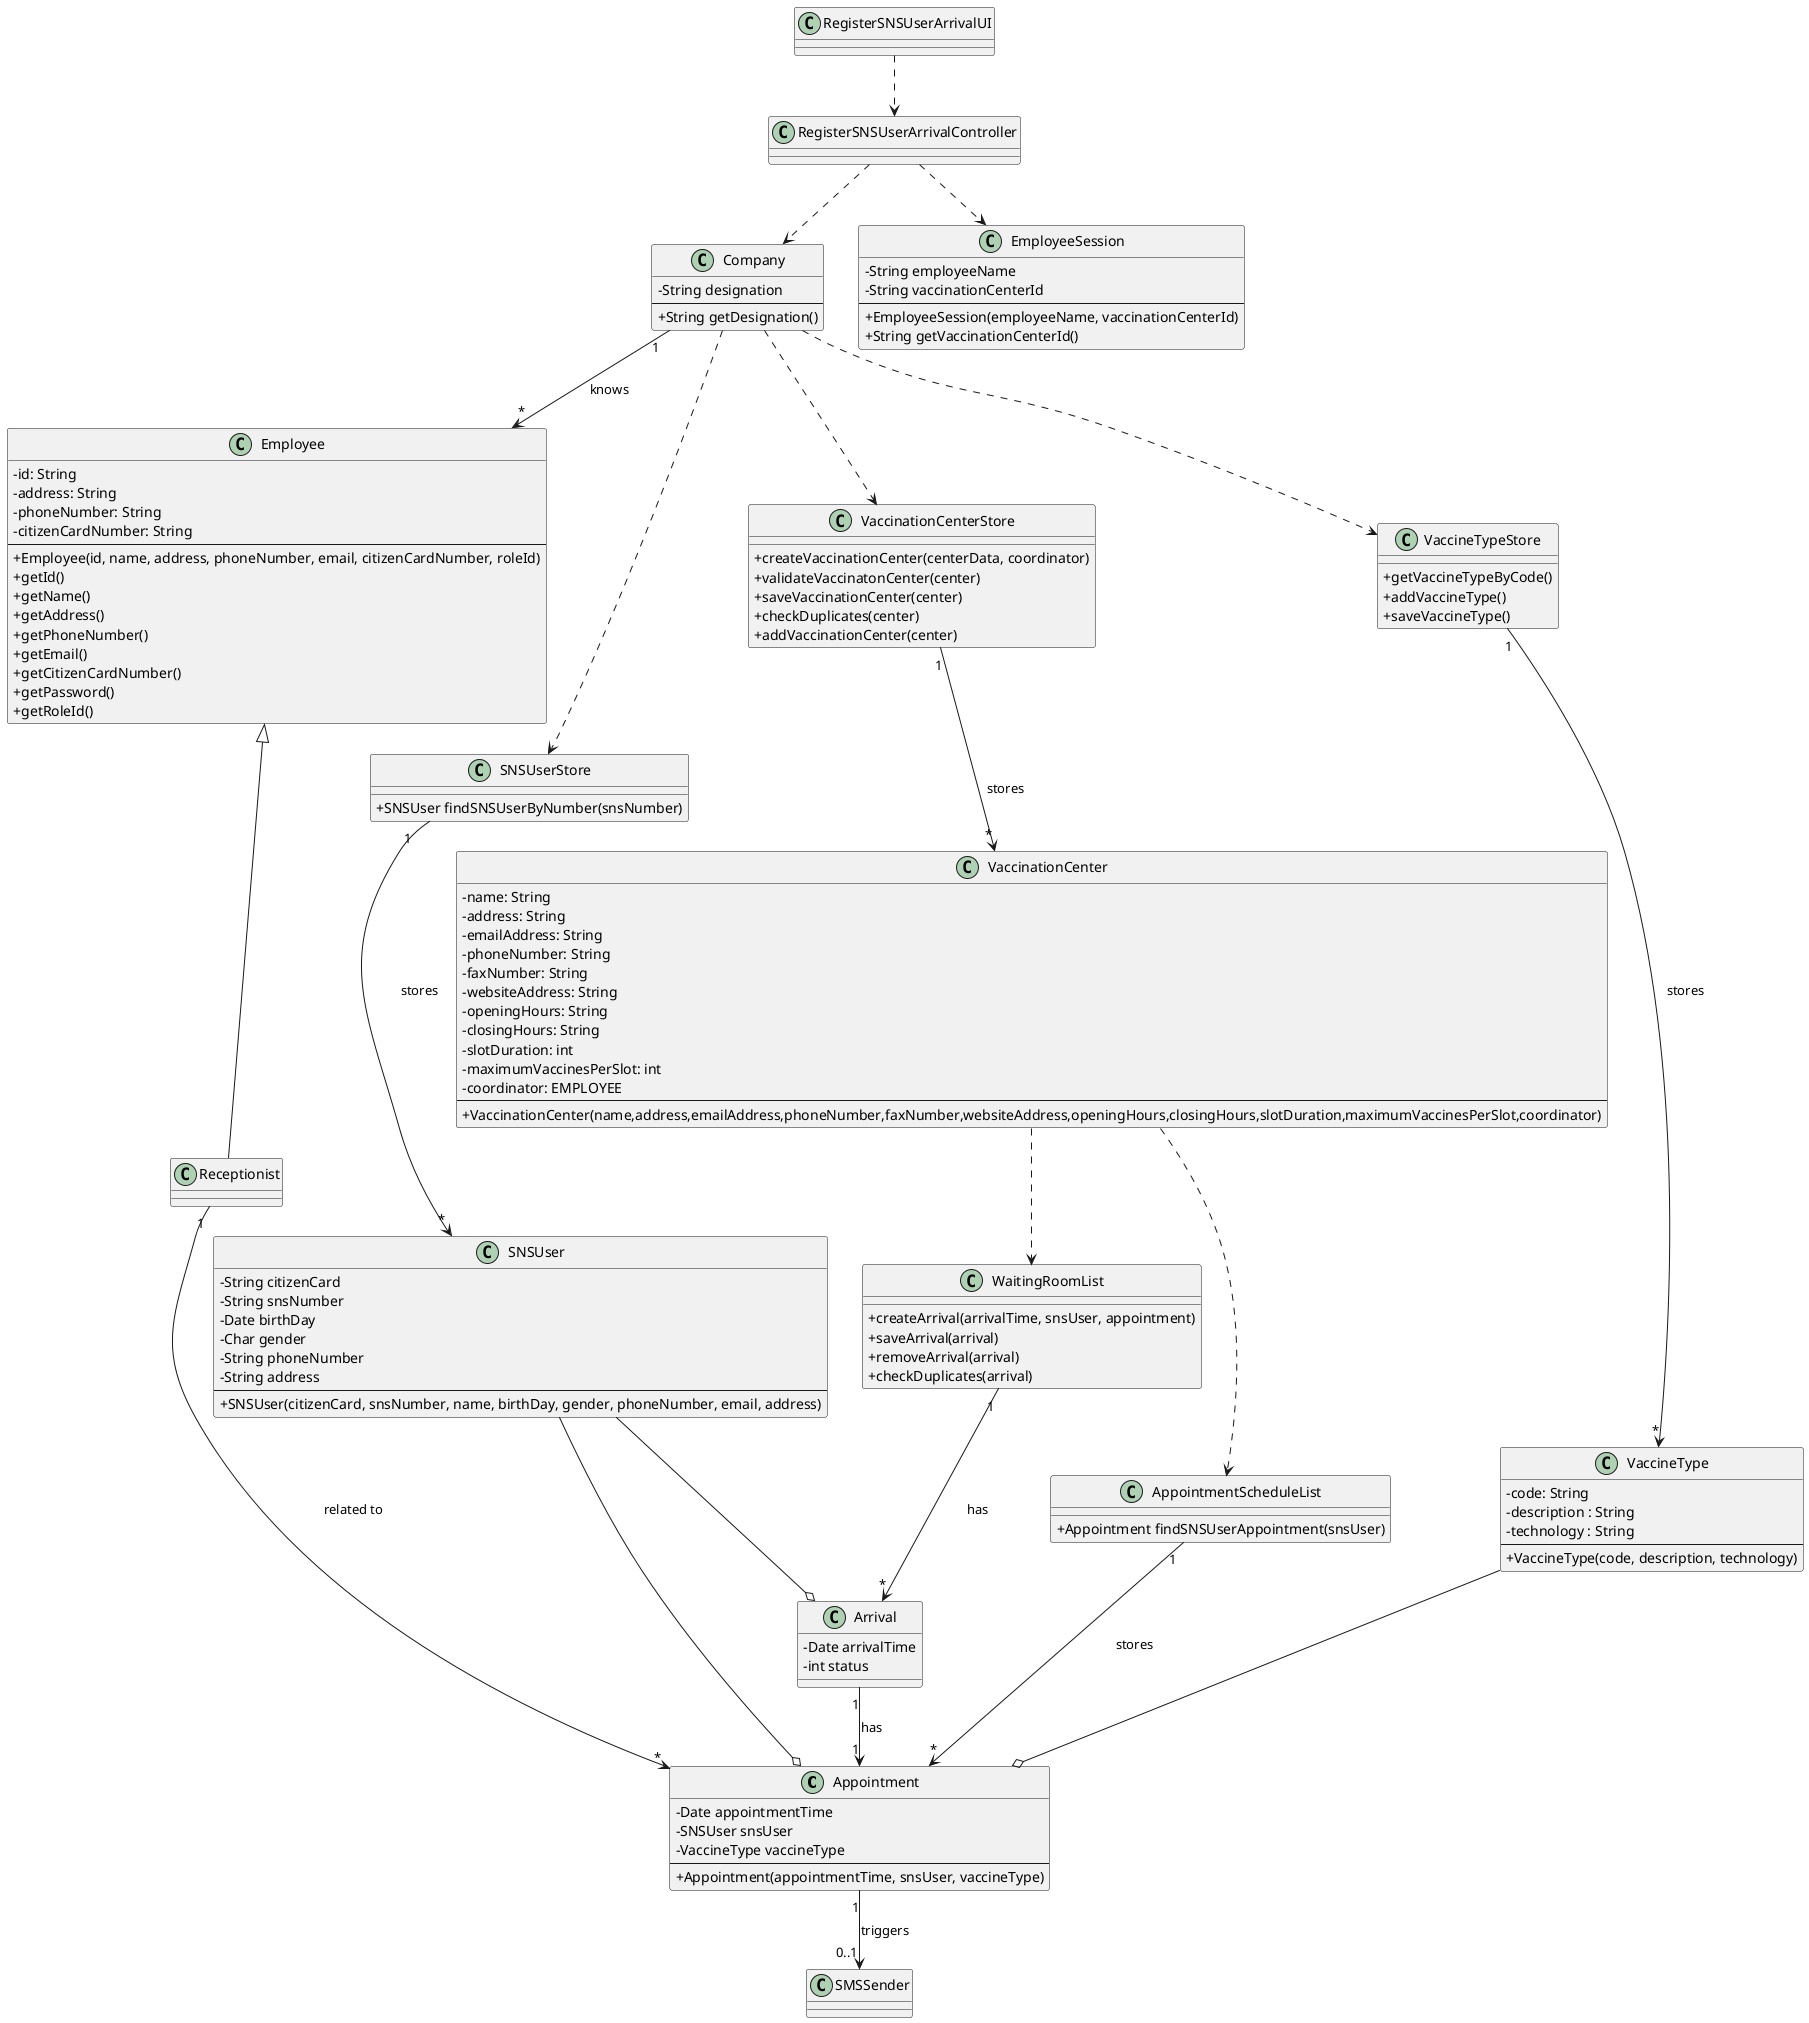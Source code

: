 @startuml US04_CD
skinparam classAttributeIconSize 0

class Appointment {
  - Date appointmentTime
  - SNSUser snsUser
  - VaccineType vaccineType
  ---
  + Appointment(appointmentTime, snsUser, vaccineType)
}

class AppointmentScheduleList {
  + Appointment findSNSUserAppointment(snsUser)
}

class Arrival {
  - Date arrivalTime
  - int status
}

class Company {
  - String designation
  ---
  + String getDesignation()
}

class Employee {
  - id: String
  - address: String
  - phoneNumber: String
  - citizenCardNumber: String
  ---
  + Employee(id, name, address, phoneNumber, email, citizenCardNumber, roleId)
  + getId()
  + getName()
  + getAddress()
  + getPhoneNumber()
  + getEmail()
  + getCitizenCardNumber()
  + getPassword()
  + getRoleId()
}

class EmployeeSession {
  - String employeeName
  - String vaccinationCenterId
  ---
  + EmployeeSession(employeeName, vaccinationCenterId)
  + String getVaccinationCenterId()  
}

class RegisterSNSUserArrivalUI {}

class RegisterSNSUserArrivalController {}

class SNSUser {
  - String citizenCard
  - String snsNumber
  - Date birthDay
  - Char gender
  - String phoneNumber
  - String address
  ---
  + SNSUser(citizenCard, snsNumber, name, birthDay, gender, phoneNumber, email, address)
}

class SNSUserStore {
  + SNSUser findSNSUserByNumber(snsNumber)
}

class Receptionist {}

class SMSSender {}

class VaccinationCenter {
  - name: String
  - address: String
  - emailAddress: String
  - phoneNumber: String
  - faxNumber: String
  - websiteAddress: String
  - openingHours: String
  - closingHours: String
  - slotDuration: int
  - maximumVaccinesPerSlot: int
  - coordinator: EMPLOYEE
  ---
  + VaccinationCenter(name,address,emailAddress,phoneNumber,faxNumber,websiteAddress,openingHours,closingHours,slotDuration,maximumVaccinesPerSlot,coordinator)
}

class VaccinationCenterStore {
  + createVaccinationCenter(centerData, coordinator)
  + validateVaccinatonCenter(center)
  + saveVaccinationCenter(center)
  + checkDuplicates(center)
  + addVaccinationCenter(center)
}

class VaccineType {
  - code: String
  - description : String
  - technology : String
  ---
  + VaccineType(code, description, technology)
}

class VaccineTypeStore {
  + getVaccineTypeByCode()
  + addVaccineType()
  + saveVaccineType()
}

class WaitingRoomList {
  + createArrival(arrivalTime, snsUser, appointment)
  + saveArrival(arrival)
  + removeArrival(arrival)
  + checkDuplicates(arrival)
}


Appointment "1" --> "0..1" SMSSender : triggers

AppointmentScheduleList "1" --> "*" Appointment : stores

Arrival "1" --> "1" Appointment : has

Company ..> SNSUserStore
Company ..> VaccinationCenterStore
Company ..> VaccineTypeStore
Company "1" --> "*" Employee : knows

Employee <|-- Receptionist

Receptionist "1" --> "*" Appointment : related to

RegisterSNSUserArrivalController ..> Company
RegisterSNSUserArrivalController ..> EmployeeSession

RegisterSNSUserArrivalUI ..> RegisterSNSUserArrivalController

SNSUser --o Arrival
SNSUser --o Appointment

SNSUserStore "1" --> "*" SNSUser : stores

VaccinationCenter ..> WaitingRoomList
VaccinationCenter ..> AppointmentScheduleList

VaccinationCenterStore "1" --> "*" VaccinationCenter : stores

VaccineType --o Appointment

VaccineTypeStore "1" --> "*" VaccineType : stores

WaitingRoomList "1" --> "*" Arrival : has

@enduml